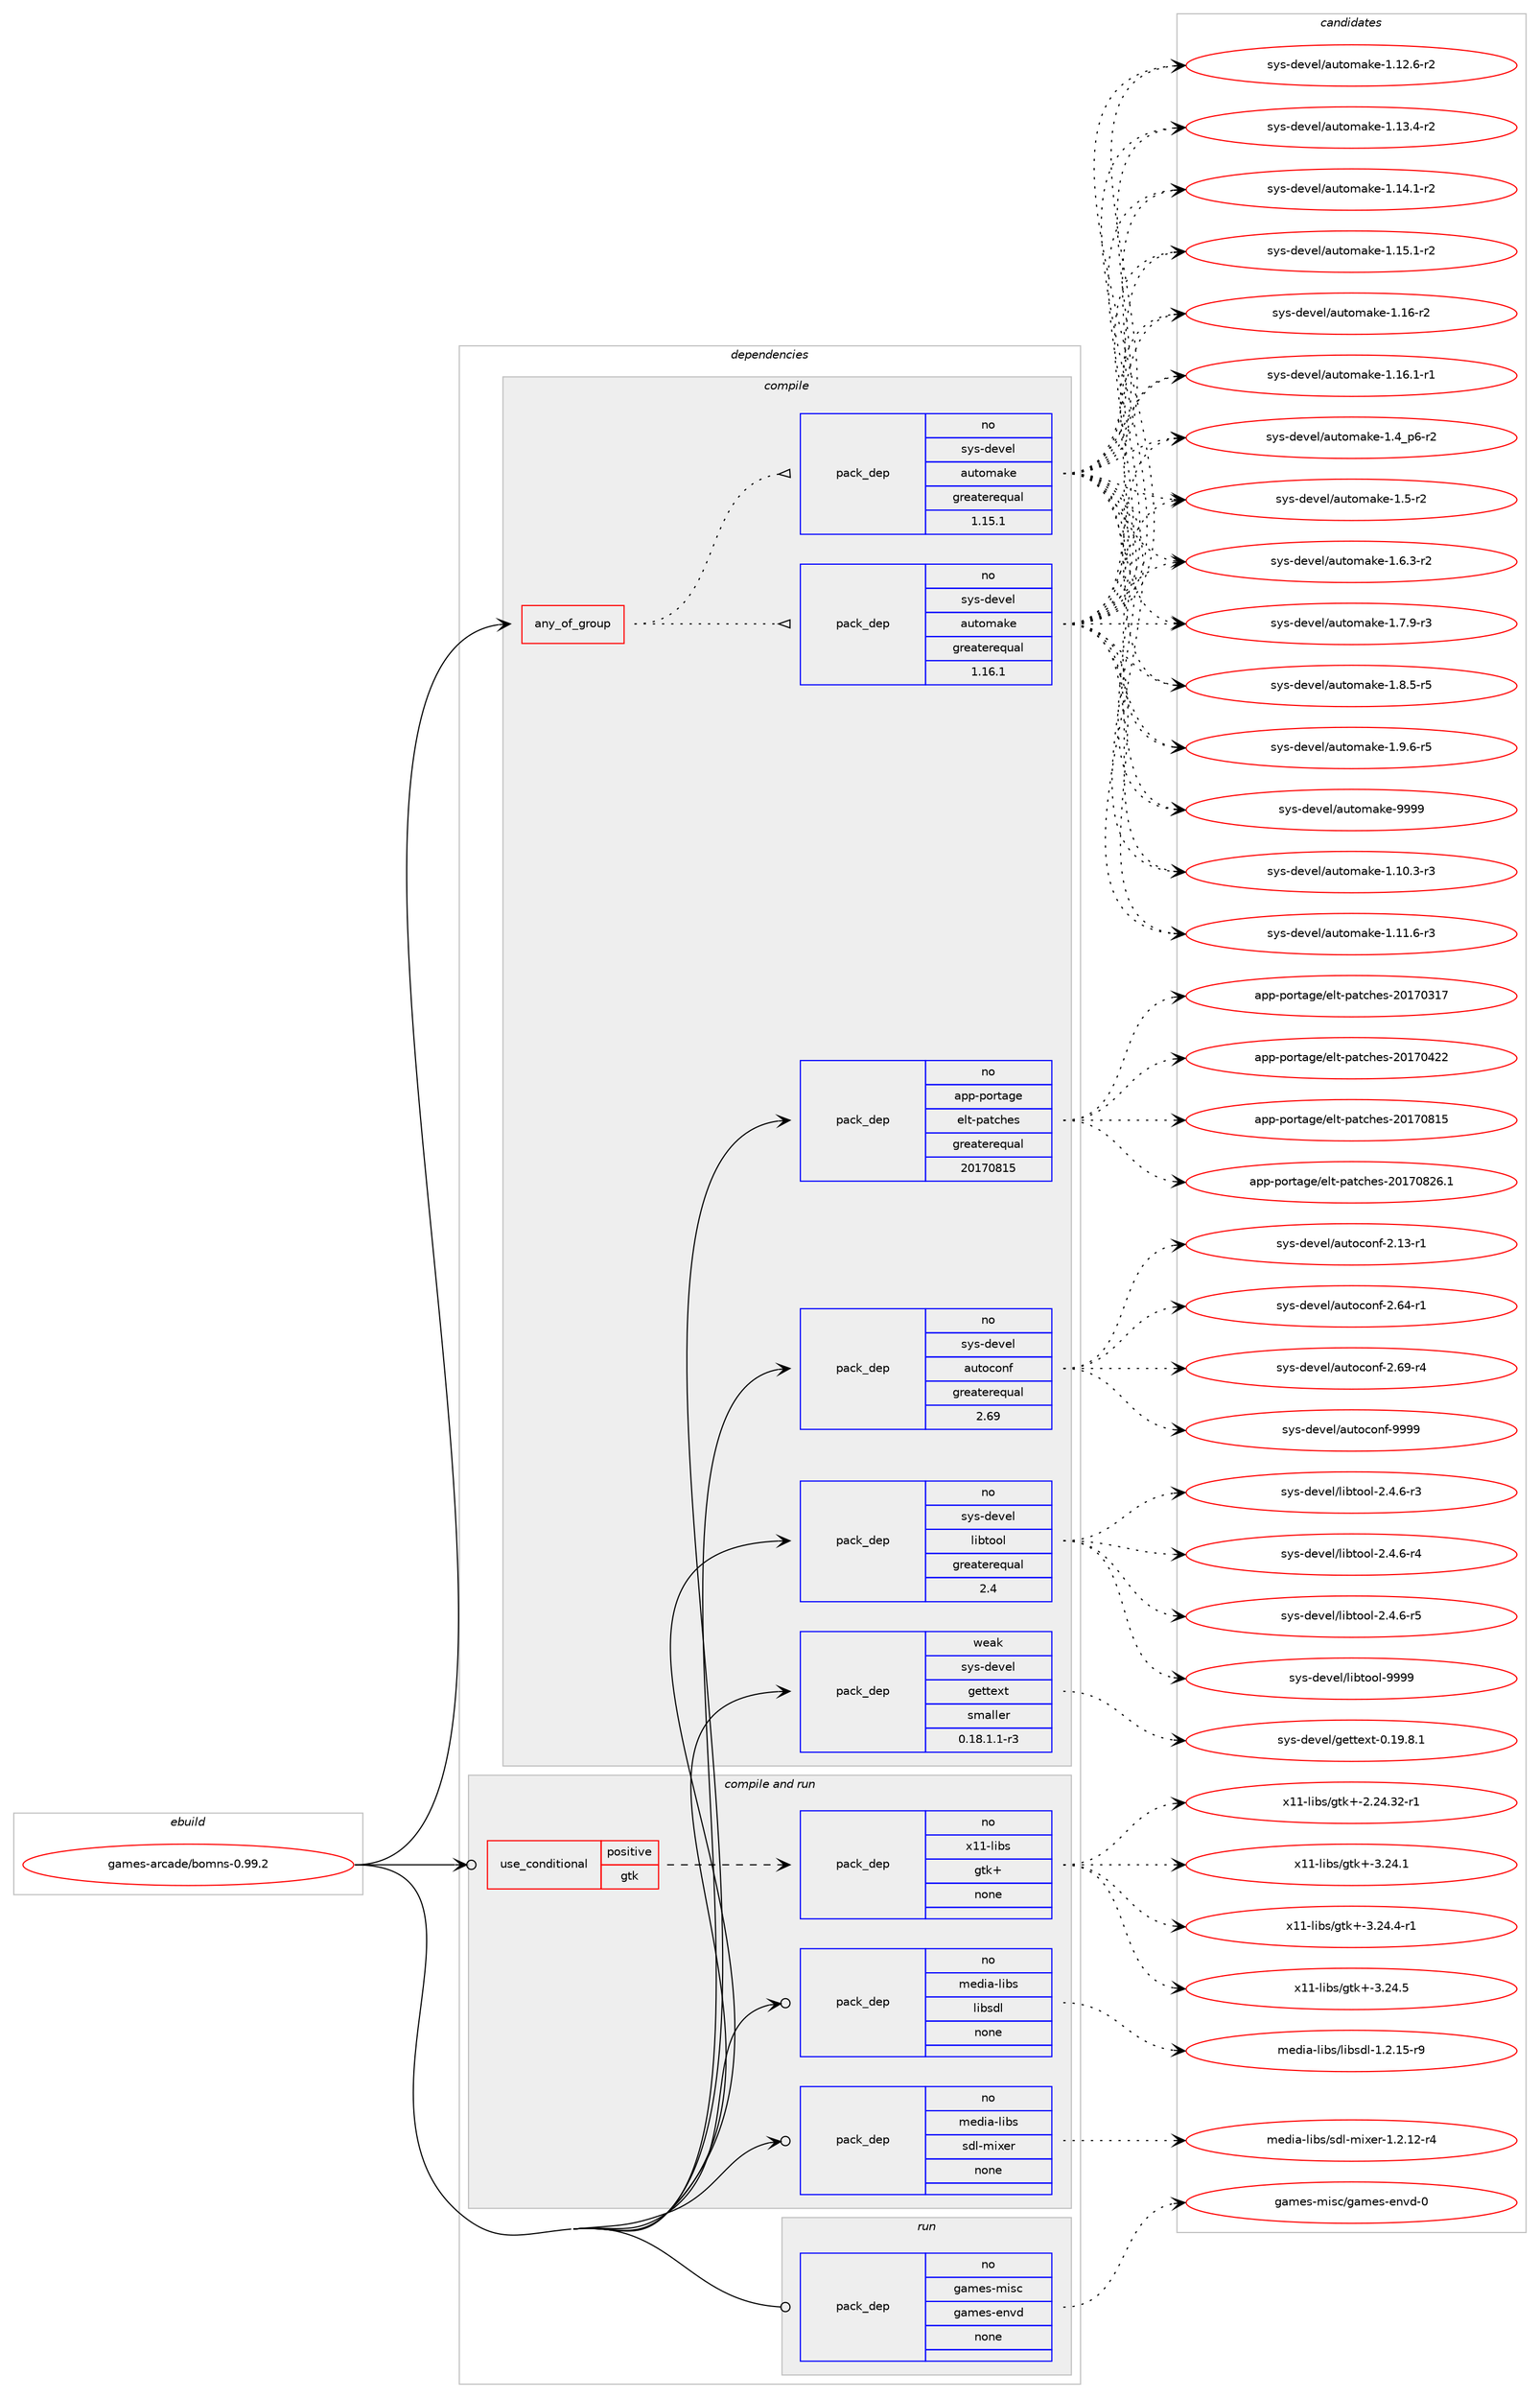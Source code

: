 digraph prolog {

# *************
# Graph options
# *************

newrank=true;
concentrate=true;
compound=true;
graph [rankdir=LR,fontname=Helvetica,fontsize=10,ranksep=1.5];#, ranksep=2.5, nodesep=0.2];
edge  [arrowhead=vee];
node  [fontname=Helvetica,fontsize=10];

# **********
# The ebuild
# **********

subgraph cluster_leftcol {
color=gray;
rank=same;
label=<<i>ebuild</i>>;
id [label="games-arcade/bomns-0.99.2", color=red, width=4, href="../games-arcade/bomns-0.99.2.svg"];
}

# ****************
# The dependencies
# ****************

subgraph cluster_midcol {
color=gray;
label=<<i>dependencies</i>>;
subgraph cluster_compile {
fillcolor="#eeeeee";
style=filled;
label=<<i>compile</i>>;
subgraph any23199 {
dependency1554060 [label=<<TABLE BORDER="0" CELLBORDER="1" CELLSPACING="0" CELLPADDING="4"><TR><TD CELLPADDING="10">any_of_group</TD></TR></TABLE>>, shape=none, color=red];subgraph pack1104186 {
dependency1554061 [label=<<TABLE BORDER="0" CELLBORDER="1" CELLSPACING="0" CELLPADDING="4" WIDTH="220"><TR><TD ROWSPAN="6" CELLPADDING="30">pack_dep</TD></TR><TR><TD WIDTH="110">no</TD></TR><TR><TD>sys-devel</TD></TR><TR><TD>automake</TD></TR><TR><TD>greaterequal</TD></TR><TR><TD>1.16.1</TD></TR></TABLE>>, shape=none, color=blue];
}
dependency1554060:e -> dependency1554061:w [weight=20,style="dotted",arrowhead="oinv"];
subgraph pack1104187 {
dependency1554062 [label=<<TABLE BORDER="0" CELLBORDER="1" CELLSPACING="0" CELLPADDING="4" WIDTH="220"><TR><TD ROWSPAN="6" CELLPADDING="30">pack_dep</TD></TR><TR><TD WIDTH="110">no</TD></TR><TR><TD>sys-devel</TD></TR><TR><TD>automake</TD></TR><TR><TD>greaterequal</TD></TR><TR><TD>1.15.1</TD></TR></TABLE>>, shape=none, color=blue];
}
dependency1554060:e -> dependency1554062:w [weight=20,style="dotted",arrowhead="oinv"];
}
id:e -> dependency1554060:w [weight=20,style="solid",arrowhead="vee"];
subgraph pack1104188 {
dependency1554063 [label=<<TABLE BORDER="0" CELLBORDER="1" CELLSPACING="0" CELLPADDING="4" WIDTH="220"><TR><TD ROWSPAN="6" CELLPADDING="30">pack_dep</TD></TR><TR><TD WIDTH="110">no</TD></TR><TR><TD>app-portage</TD></TR><TR><TD>elt-patches</TD></TR><TR><TD>greaterequal</TD></TR><TR><TD>20170815</TD></TR></TABLE>>, shape=none, color=blue];
}
id:e -> dependency1554063:w [weight=20,style="solid",arrowhead="vee"];
subgraph pack1104189 {
dependency1554064 [label=<<TABLE BORDER="0" CELLBORDER="1" CELLSPACING="0" CELLPADDING="4" WIDTH="220"><TR><TD ROWSPAN="6" CELLPADDING="30">pack_dep</TD></TR><TR><TD WIDTH="110">no</TD></TR><TR><TD>sys-devel</TD></TR><TR><TD>autoconf</TD></TR><TR><TD>greaterequal</TD></TR><TR><TD>2.69</TD></TR></TABLE>>, shape=none, color=blue];
}
id:e -> dependency1554064:w [weight=20,style="solid",arrowhead="vee"];
subgraph pack1104190 {
dependency1554065 [label=<<TABLE BORDER="0" CELLBORDER="1" CELLSPACING="0" CELLPADDING="4" WIDTH="220"><TR><TD ROWSPAN="6" CELLPADDING="30">pack_dep</TD></TR><TR><TD WIDTH="110">no</TD></TR><TR><TD>sys-devel</TD></TR><TR><TD>libtool</TD></TR><TR><TD>greaterequal</TD></TR><TR><TD>2.4</TD></TR></TABLE>>, shape=none, color=blue];
}
id:e -> dependency1554065:w [weight=20,style="solid",arrowhead="vee"];
subgraph pack1104191 {
dependency1554066 [label=<<TABLE BORDER="0" CELLBORDER="1" CELLSPACING="0" CELLPADDING="4" WIDTH="220"><TR><TD ROWSPAN="6" CELLPADDING="30">pack_dep</TD></TR><TR><TD WIDTH="110">weak</TD></TR><TR><TD>sys-devel</TD></TR><TR><TD>gettext</TD></TR><TR><TD>smaller</TD></TR><TR><TD>0.18.1.1-r3</TD></TR></TABLE>>, shape=none, color=blue];
}
id:e -> dependency1554066:w [weight=20,style="solid",arrowhead="vee"];
}
subgraph cluster_compileandrun {
fillcolor="#eeeeee";
style=filled;
label=<<i>compile and run</i>>;
subgraph cond426082 {
dependency1554067 [label=<<TABLE BORDER="0" CELLBORDER="1" CELLSPACING="0" CELLPADDING="4"><TR><TD ROWSPAN="3" CELLPADDING="10">use_conditional</TD></TR><TR><TD>positive</TD></TR><TR><TD>gtk</TD></TR></TABLE>>, shape=none, color=red];
subgraph pack1104192 {
dependency1554068 [label=<<TABLE BORDER="0" CELLBORDER="1" CELLSPACING="0" CELLPADDING="4" WIDTH="220"><TR><TD ROWSPAN="6" CELLPADDING="30">pack_dep</TD></TR><TR><TD WIDTH="110">no</TD></TR><TR><TD>x11-libs</TD></TR><TR><TD>gtk+</TD></TR><TR><TD>none</TD></TR><TR><TD></TD></TR></TABLE>>, shape=none, color=blue];
}
dependency1554067:e -> dependency1554068:w [weight=20,style="dashed",arrowhead="vee"];
}
id:e -> dependency1554067:w [weight=20,style="solid",arrowhead="odotvee"];
subgraph pack1104193 {
dependency1554069 [label=<<TABLE BORDER="0" CELLBORDER="1" CELLSPACING="0" CELLPADDING="4" WIDTH="220"><TR><TD ROWSPAN="6" CELLPADDING="30">pack_dep</TD></TR><TR><TD WIDTH="110">no</TD></TR><TR><TD>media-libs</TD></TR><TR><TD>libsdl</TD></TR><TR><TD>none</TD></TR><TR><TD></TD></TR></TABLE>>, shape=none, color=blue];
}
id:e -> dependency1554069:w [weight=20,style="solid",arrowhead="odotvee"];
subgraph pack1104194 {
dependency1554070 [label=<<TABLE BORDER="0" CELLBORDER="1" CELLSPACING="0" CELLPADDING="4" WIDTH="220"><TR><TD ROWSPAN="6" CELLPADDING="30">pack_dep</TD></TR><TR><TD WIDTH="110">no</TD></TR><TR><TD>media-libs</TD></TR><TR><TD>sdl-mixer</TD></TR><TR><TD>none</TD></TR><TR><TD></TD></TR></TABLE>>, shape=none, color=blue];
}
id:e -> dependency1554070:w [weight=20,style="solid",arrowhead="odotvee"];
}
subgraph cluster_run {
fillcolor="#eeeeee";
style=filled;
label=<<i>run</i>>;
subgraph pack1104195 {
dependency1554071 [label=<<TABLE BORDER="0" CELLBORDER="1" CELLSPACING="0" CELLPADDING="4" WIDTH="220"><TR><TD ROWSPAN="6" CELLPADDING="30">pack_dep</TD></TR><TR><TD WIDTH="110">no</TD></TR><TR><TD>games-misc</TD></TR><TR><TD>games-envd</TD></TR><TR><TD>none</TD></TR><TR><TD></TD></TR></TABLE>>, shape=none, color=blue];
}
id:e -> dependency1554071:w [weight=20,style="solid",arrowhead="odot"];
}
}

# **************
# The candidates
# **************

subgraph cluster_choices {
rank=same;
color=gray;
label=<<i>candidates</i>>;

subgraph choice1104186 {
color=black;
nodesep=1;
choice11512111545100101118101108479711711611110997107101454946494846514511451 [label="sys-devel/automake-1.10.3-r3", color=red, width=4,href="../sys-devel/automake-1.10.3-r3.svg"];
choice11512111545100101118101108479711711611110997107101454946494946544511451 [label="sys-devel/automake-1.11.6-r3", color=red, width=4,href="../sys-devel/automake-1.11.6-r3.svg"];
choice11512111545100101118101108479711711611110997107101454946495046544511450 [label="sys-devel/automake-1.12.6-r2", color=red, width=4,href="../sys-devel/automake-1.12.6-r2.svg"];
choice11512111545100101118101108479711711611110997107101454946495146524511450 [label="sys-devel/automake-1.13.4-r2", color=red, width=4,href="../sys-devel/automake-1.13.4-r2.svg"];
choice11512111545100101118101108479711711611110997107101454946495246494511450 [label="sys-devel/automake-1.14.1-r2", color=red, width=4,href="../sys-devel/automake-1.14.1-r2.svg"];
choice11512111545100101118101108479711711611110997107101454946495346494511450 [label="sys-devel/automake-1.15.1-r2", color=red, width=4,href="../sys-devel/automake-1.15.1-r2.svg"];
choice1151211154510010111810110847971171161111099710710145494649544511450 [label="sys-devel/automake-1.16-r2", color=red, width=4,href="../sys-devel/automake-1.16-r2.svg"];
choice11512111545100101118101108479711711611110997107101454946495446494511449 [label="sys-devel/automake-1.16.1-r1", color=red, width=4,href="../sys-devel/automake-1.16.1-r1.svg"];
choice115121115451001011181011084797117116111109971071014549465295112544511450 [label="sys-devel/automake-1.4_p6-r2", color=red, width=4,href="../sys-devel/automake-1.4_p6-r2.svg"];
choice11512111545100101118101108479711711611110997107101454946534511450 [label="sys-devel/automake-1.5-r2", color=red, width=4,href="../sys-devel/automake-1.5-r2.svg"];
choice115121115451001011181011084797117116111109971071014549465446514511450 [label="sys-devel/automake-1.6.3-r2", color=red, width=4,href="../sys-devel/automake-1.6.3-r2.svg"];
choice115121115451001011181011084797117116111109971071014549465546574511451 [label="sys-devel/automake-1.7.9-r3", color=red, width=4,href="../sys-devel/automake-1.7.9-r3.svg"];
choice115121115451001011181011084797117116111109971071014549465646534511453 [label="sys-devel/automake-1.8.5-r5", color=red, width=4,href="../sys-devel/automake-1.8.5-r5.svg"];
choice115121115451001011181011084797117116111109971071014549465746544511453 [label="sys-devel/automake-1.9.6-r5", color=red, width=4,href="../sys-devel/automake-1.9.6-r5.svg"];
choice115121115451001011181011084797117116111109971071014557575757 [label="sys-devel/automake-9999", color=red, width=4,href="../sys-devel/automake-9999.svg"];
dependency1554061:e -> choice11512111545100101118101108479711711611110997107101454946494846514511451:w [style=dotted,weight="100"];
dependency1554061:e -> choice11512111545100101118101108479711711611110997107101454946494946544511451:w [style=dotted,weight="100"];
dependency1554061:e -> choice11512111545100101118101108479711711611110997107101454946495046544511450:w [style=dotted,weight="100"];
dependency1554061:e -> choice11512111545100101118101108479711711611110997107101454946495146524511450:w [style=dotted,weight="100"];
dependency1554061:e -> choice11512111545100101118101108479711711611110997107101454946495246494511450:w [style=dotted,weight="100"];
dependency1554061:e -> choice11512111545100101118101108479711711611110997107101454946495346494511450:w [style=dotted,weight="100"];
dependency1554061:e -> choice1151211154510010111810110847971171161111099710710145494649544511450:w [style=dotted,weight="100"];
dependency1554061:e -> choice11512111545100101118101108479711711611110997107101454946495446494511449:w [style=dotted,weight="100"];
dependency1554061:e -> choice115121115451001011181011084797117116111109971071014549465295112544511450:w [style=dotted,weight="100"];
dependency1554061:e -> choice11512111545100101118101108479711711611110997107101454946534511450:w [style=dotted,weight="100"];
dependency1554061:e -> choice115121115451001011181011084797117116111109971071014549465446514511450:w [style=dotted,weight="100"];
dependency1554061:e -> choice115121115451001011181011084797117116111109971071014549465546574511451:w [style=dotted,weight="100"];
dependency1554061:e -> choice115121115451001011181011084797117116111109971071014549465646534511453:w [style=dotted,weight="100"];
dependency1554061:e -> choice115121115451001011181011084797117116111109971071014549465746544511453:w [style=dotted,weight="100"];
dependency1554061:e -> choice115121115451001011181011084797117116111109971071014557575757:w [style=dotted,weight="100"];
}
subgraph choice1104187 {
color=black;
nodesep=1;
choice11512111545100101118101108479711711611110997107101454946494846514511451 [label="sys-devel/automake-1.10.3-r3", color=red, width=4,href="../sys-devel/automake-1.10.3-r3.svg"];
choice11512111545100101118101108479711711611110997107101454946494946544511451 [label="sys-devel/automake-1.11.6-r3", color=red, width=4,href="../sys-devel/automake-1.11.6-r3.svg"];
choice11512111545100101118101108479711711611110997107101454946495046544511450 [label="sys-devel/automake-1.12.6-r2", color=red, width=4,href="../sys-devel/automake-1.12.6-r2.svg"];
choice11512111545100101118101108479711711611110997107101454946495146524511450 [label="sys-devel/automake-1.13.4-r2", color=red, width=4,href="../sys-devel/automake-1.13.4-r2.svg"];
choice11512111545100101118101108479711711611110997107101454946495246494511450 [label="sys-devel/automake-1.14.1-r2", color=red, width=4,href="../sys-devel/automake-1.14.1-r2.svg"];
choice11512111545100101118101108479711711611110997107101454946495346494511450 [label="sys-devel/automake-1.15.1-r2", color=red, width=4,href="../sys-devel/automake-1.15.1-r2.svg"];
choice1151211154510010111810110847971171161111099710710145494649544511450 [label="sys-devel/automake-1.16-r2", color=red, width=4,href="../sys-devel/automake-1.16-r2.svg"];
choice11512111545100101118101108479711711611110997107101454946495446494511449 [label="sys-devel/automake-1.16.1-r1", color=red, width=4,href="../sys-devel/automake-1.16.1-r1.svg"];
choice115121115451001011181011084797117116111109971071014549465295112544511450 [label="sys-devel/automake-1.4_p6-r2", color=red, width=4,href="../sys-devel/automake-1.4_p6-r2.svg"];
choice11512111545100101118101108479711711611110997107101454946534511450 [label="sys-devel/automake-1.5-r2", color=red, width=4,href="../sys-devel/automake-1.5-r2.svg"];
choice115121115451001011181011084797117116111109971071014549465446514511450 [label="sys-devel/automake-1.6.3-r2", color=red, width=4,href="../sys-devel/automake-1.6.3-r2.svg"];
choice115121115451001011181011084797117116111109971071014549465546574511451 [label="sys-devel/automake-1.7.9-r3", color=red, width=4,href="../sys-devel/automake-1.7.9-r3.svg"];
choice115121115451001011181011084797117116111109971071014549465646534511453 [label="sys-devel/automake-1.8.5-r5", color=red, width=4,href="../sys-devel/automake-1.8.5-r5.svg"];
choice115121115451001011181011084797117116111109971071014549465746544511453 [label="sys-devel/automake-1.9.6-r5", color=red, width=4,href="../sys-devel/automake-1.9.6-r5.svg"];
choice115121115451001011181011084797117116111109971071014557575757 [label="sys-devel/automake-9999", color=red, width=4,href="../sys-devel/automake-9999.svg"];
dependency1554062:e -> choice11512111545100101118101108479711711611110997107101454946494846514511451:w [style=dotted,weight="100"];
dependency1554062:e -> choice11512111545100101118101108479711711611110997107101454946494946544511451:w [style=dotted,weight="100"];
dependency1554062:e -> choice11512111545100101118101108479711711611110997107101454946495046544511450:w [style=dotted,weight="100"];
dependency1554062:e -> choice11512111545100101118101108479711711611110997107101454946495146524511450:w [style=dotted,weight="100"];
dependency1554062:e -> choice11512111545100101118101108479711711611110997107101454946495246494511450:w [style=dotted,weight="100"];
dependency1554062:e -> choice11512111545100101118101108479711711611110997107101454946495346494511450:w [style=dotted,weight="100"];
dependency1554062:e -> choice1151211154510010111810110847971171161111099710710145494649544511450:w [style=dotted,weight="100"];
dependency1554062:e -> choice11512111545100101118101108479711711611110997107101454946495446494511449:w [style=dotted,weight="100"];
dependency1554062:e -> choice115121115451001011181011084797117116111109971071014549465295112544511450:w [style=dotted,weight="100"];
dependency1554062:e -> choice11512111545100101118101108479711711611110997107101454946534511450:w [style=dotted,weight="100"];
dependency1554062:e -> choice115121115451001011181011084797117116111109971071014549465446514511450:w [style=dotted,weight="100"];
dependency1554062:e -> choice115121115451001011181011084797117116111109971071014549465546574511451:w [style=dotted,weight="100"];
dependency1554062:e -> choice115121115451001011181011084797117116111109971071014549465646534511453:w [style=dotted,weight="100"];
dependency1554062:e -> choice115121115451001011181011084797117116111109971071014549465746544511453:w [style=dotted,weight="100"];
dependency1554062:e -> choice115121115451001011181011084797117116111109971071014557575757:w [style=dotted,weight="100"];
}
subgraph choice1104188 {
color=black;
nodesep=1;
choice97112112451121111141169710310147101108116451129711699104101115455048495548514955 [label="app-portage/elt-patches-20170317", color=red, width=4,href="../app-portage/elt-patches-20170317.svg"];
choice97112112451121111141169710310147101108116451129711699104101115455048495548525050 [label="app-portage/elt-patches-20170422", color=red, width=4,href="../app-portage/elt-patches-20170422.svg"];
choice97112112451121111141169710310147101108116451129711699104101115455048495548564953 [label="app-portage/elt-patches-20170815", color=red, width=4,href="../app-portage/elt-patches-20170815.svg"];
choice971121124511211111411697103101471011081164511297116991041011154550484955485650544649 [label="app-portage/elt-patches-20170826.1", color=red, width=4,href="../app-portage/elt-patches-20170826.1.svg"];
dependency1554063:e -> choice97112112451121111141169710310147101108116451129711699104101115455048495548514955:w [style=dotted,weight="100"];
dependency1554063:e -> choice97112112451121111141169710310147101108116451129711699104101115455048495548525050:w [style=dotted,weight="100"];
dependency1554063:e -> choice97112112451121111141169710310147101108116451129711699104101115455048495548564953:w [style=dotted,weight="100"];
dependency1554063:e -> choice971121124511211111411697103101471011081164511297116991041011154550484955485650544649:w [style=dotted,weight="100"];
}
subgraph choice1104189 {
color=black;
nodesep=1;
choice1151211154510010111810110847971171161119911111010245504649514511449 [label="sys-devel/autoconf-2.13-r1", color=red, width=4,href="../sys-devel/autoconf-2.13-r1.svg"];
choice1151211154510010111810110847971171161119911111010245504654524511449 [label="sys-devel/autoconf-2.64-r1", color=red, width=4,href="../sys-devel/autoconf-2.64-r1.svg"];
choice1151211154510010111810110847971171161119911111010245504654574511452 [label="sys-devel/autoconf-2.69-r4", color=red, width=4,href="../sys-devel/autoconf-2.69-r4.svg"];
choice115121115451001011181011084797117116111991111101024557575757 [label="sys-devel/autoconf-9999", color=red, width=4,href="../sys-devel/autoconf-9999.svg"];
dependency1554064:e -> choice1151211154510010111810110847971171161119911111010245504649514511449:w [style=dotted,weight="100"];
dependency1554064:e -> choice1151211154510010111810110847971171161119911111010245504654524511449:w [style=dotted,weight="100"];
dependency1554064:e -> choice1151211154510010111810110847971171161119911111010245504654574511452:w [style=dotted,weight="100"];
dependency1554064:e -> choice115121115451001011181011084797117116111991111101024557575757:w [style=dotted,weight="100"];
}
subgraph choice1104190 {
color=black;
nodesep=1;
choice1151211154510010111810110847108105981161111111084550465246544511451 [label="sys-devel/libtool-2.4.6-r3", color=red, width=4,href="../sys-devel/libtool-2.4.6-r3.svg"];
choice1151211154510010111810110847108105981161111111084550465246544511452 [label="sys-devel/libtool-2.4.6-r4", color=red, width=4,href="../sys-devel/libtool-2.4.6-r4.svg"];
choice1151211154510010111810110847108105981161111111084550465246544511453 [label="sys-devel/libtool-2.4.6-r5", color=red, width=4,href="../sys-devel/libtool-2.4.6-r5.svg"];
choice1151211154510010111810110847108105981161111111084557575757 [label="sys-devel/libtool-9999", color=red, width=4,href="../sys-devel/libtool-9999.svg"];
dependency1554065:e -> choice1151211154510010111810110847108105981161111111084550465246544511451:w [style=dotted,weight="100"];
dependency1554065:e -> choice1151211154510010111810110847108105981161111111084550465246544511452:w [style=dotted,weight="100"];
dependency1554065:e -> choice1151211154510010111810110847108105981161111111084550465246544511453:w [style=dotted,weight="100"];
dependency1554065:e -> choice1151211154510010111810110847108105981161111111084557575757:w [style=dotted,weight="100"];
}
subgraph choice1104191 {
color=black;
nodesep=1;
choice1151211154510010111810110847103101116116101120116454846495746564649 [label="sys-devel/gettext-0.19.8.1", color=red, width=4,href="../sys-devel/gettext-0.19.8.1.svg"];
dependency1554066:e -> choice1151211154510010111810110847103101116116101120116454846495746564649:w [style=dotted,weight="100"];
}
subgraph choice1104192 {
color=black;
nodesep=1;
choice12049494510810598115471031161074345504650524651504511449 [label="x11-libs/gtk+-2.24.32-r1", color=red, width=4,href="../x11-libs/gtk+-2.24.32-r1.svg"];
choice12049494510810598115471031161074345514650524649 [label="x11-libs/gtk+-3.24.1", color=red, width=4,href="../x11-libs/gtk+-3.24.1.svg"];
choice120494945108105981154710311610743455146505246524511449 [label="x11-libs/gtk+-3.24.4-r1", color=red, width=4,href="../x11-libs/gtk+-3.24.4-r1.svg"];
choice12049494510810598115471031161074345514650524653 [label="x11-libs/gtk+-3.24.5", color=red, width=4,href="../x11-libs/gtk+-3.24.5.svg"];
dependency1554068:e -> choice12049494510810598115471031161074345504650524651504511449:w [style=dotted,weight="100"];
dependency1554068:e -> choice12049494510810598115471031161074345514650524649:w [style=dotted,weight="100"];
dependency1554068:e -> choice120494945108105981154710311610743455146505246524511449:w [style=dotted,weight="100"];
dependency1554068:e -> choice12049494510810598115471031161074345514650524653:w [style=dotted,weight="100"];
}
subgraph choice1104193 {
color=black;
nodesep=1;
choice1091011001059745108105981154710810598115100108454946504649534511457 [label="media-libs/libsdl-1.2.15-r9", color=red, width=4,href="../media-libs/libsdl-1.2.15-r9.svg"];
dependency1554069:e -> choice1091011001059745108105981154710810598115100108454946504649534511457:w [style=dotted,weight="100"];
}
subgraph choice1104194 {
color=black;
nodesep=1;
choice1091011001059745108105981154711510010845109105120101114454946504649504511452 [label="media-libs/sdl-mixer-1.2.12-r4", color=red, width=4,href="../media-libs/sdl-mixer-1.2.12-r4.svg"];
dependency1554070:e -> choice1091011001059745108105981154711510010845109105120101114454946504649504511452:w [style=dotted,weight="100"];
}
subgraph choice1104195 {
color=black;
nodesep=1;
choice1039710910111545109105115994710397109101115451011101181004548 [label="games-misc/games-envd-0", color=red, width=4,href="../games-misc/games-envd-0.svg"];
dependency1554071:e -> choice1039710910111545109105115994710397109101115451011101181004548:w [style=dotted,weight="100"];
}
}

}
